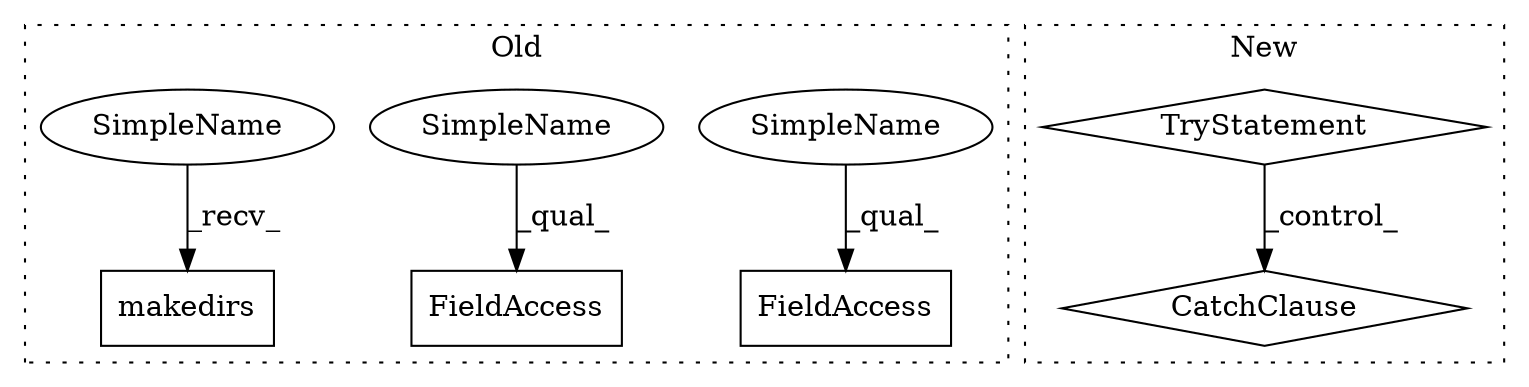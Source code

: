 digraph G {
subgraph cluster0 {
1 [label="makedirs" a="32" s="522,537" l="9,1" shape="box"];
4 [label="FieldAccess" a="22" s="485" l="7" shape="box"];
5 [label="FieldAccess" a="22" s="435" l="7" shape="box"];
6 [label="SimpleName" a="42" s="435" l="2" shape="ellipse"];
7 [label="SimpleName" a="42" s="485" l="2" shape="ellipse"];
8 [label="SimpleName" a="42" s="519" l="2" shape="ellipse"];
label = "Old";
style="dotted";
}
subgraph cluster1 {
2 [label="CatchClause" a="12" s="408,438" l="11,2" shape="diamond"];
3 [label="TryStatement" a="54" s="360" l="4" shape="diamond"];
label = "New";
style="dotted";
}
3 -> 2 [label="_control_"];
6 -> 5 [label="_qual_"];
7 -> 4 [label="_qual_"];
8 -> 1 [label="_recv_"];
}